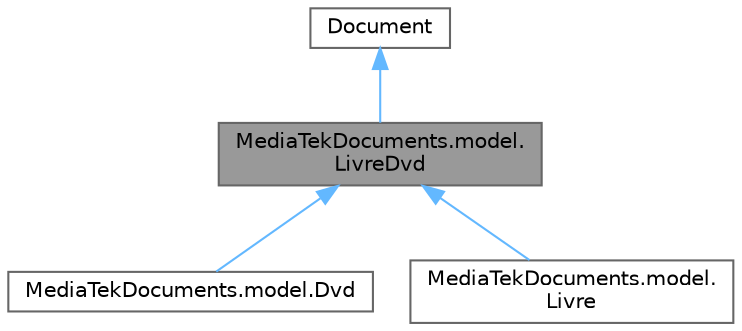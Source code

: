 digraph "MediaTekDocuments.model.LivreDvd"
{
 // LATEX_PDF_SIZE
  bgcolor="transparent";
  edge [fontname=Helvetica,fontsize=10,labelfontname=Helvetica,labelfontsize=10];
  node [fontname=Helvetica,fontsize=10,shape=box,height=0.2,width=0.4];
  Node1 [id="Node000001",label="MediaTekDocuments.model.\lLivreDvd",height=0.2,width=0.4,color="gray40", fillcolor="grey60", style="filled", fontcolor="black",tooltip="Classe métier LivreDvd hérite de Document."];
  Node2 -> Node1 [id="edge1_Node000001_Node000002",dir="back",color="steelblue1",style="solid",tooltip=" "];
  Node2 [id="Node000002",label="Document",height=0.2,width=0.4,color="gray40", fillcolor="white", style="filled",URL="$class_media_tek_documents_1_1model_1_1_document.html",tooltip="Classe métier Document (réunit les infomations communes à tous les documents : Livre,..."];
  Node1 -> Node3 [id="edge2_Node000001_Node000003",dir="back",color="steelblue1",style="solid",tooltip=" "];
  Node3 [id="Node000003",label="MediaTekDocuments.model.Dvd",height=0.2,width=0.4,color="gray40", fillcolor="white", style="filled",URL="$class_media_tek_documents_1_1model_1_1_dvd.html",tooltip="Classe métier Dvd hérite de LivreDvd : contient des propriétés spécifiques aux dvd."];
  Node1 -> Node4 [id="edge3_Node000001_Node000004",dir="back",color="steelblue1",style="solid",tooltip=" "];
  Node4 [id="Node000004",label="MediaTekDocuments.model.\lLivre",height=0.2,width=0.4,color="gray40", fillcolor="white", style="filled",URL="$class_media_tek_documents_1_1model_1_1_livre.html",tooltip="Classe métier Livre hérite de LivreDvd : contient des propriétés spécifiques aux livres."];
}
